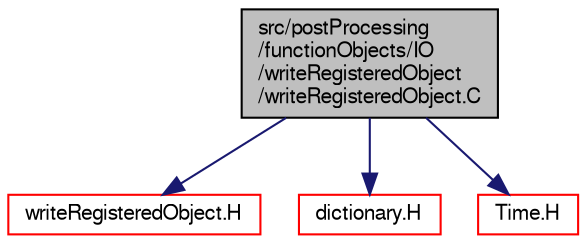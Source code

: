 digraph "src/postProcessing/functionObjects/IO/writeRegisteredObject/writeRegisteredObject.C"
{
  bgcolor="transparent";
  edge [fontname="FreeSans",fontsize="10",labelfontname="FreeSans",labelfontsize="10"];
  node [fontname="FreeSans",fontsize="10",shape=record];
  Node0 [label="src/postProcessing\l/functionObjects/IO\l/writeRegisteredObject\l/writeRegisteredObject.C",height=0.2,width=0.4,color="black", fillcolor="grey75", style="filled", fontcolor="black"];
  Node0 -> Node1 [color="midnightblue",fontsize="10",style="solid",fontname="FreeSans"];
  Node1 [label="writeRegisteredObject.H",height=0.2,width=0.4,color="red",URL="$a13640.html"];
  Node0 -> Node66 [color="midnightblue",fontsize="10",style="solid",fontname="FreeSans"];
  Node66 [label="dictionary.H",height=0.2,width=0.4,color="red",URL="$a08804.html"];
  Node0 -> Node78 [color="midnightblue",fontsize="10",style="solid",fontname="FreeSans"];
  Node78 [label="Time.H",height=0.2,width=0.4,color="red",URL="$a09311.html"];
}
